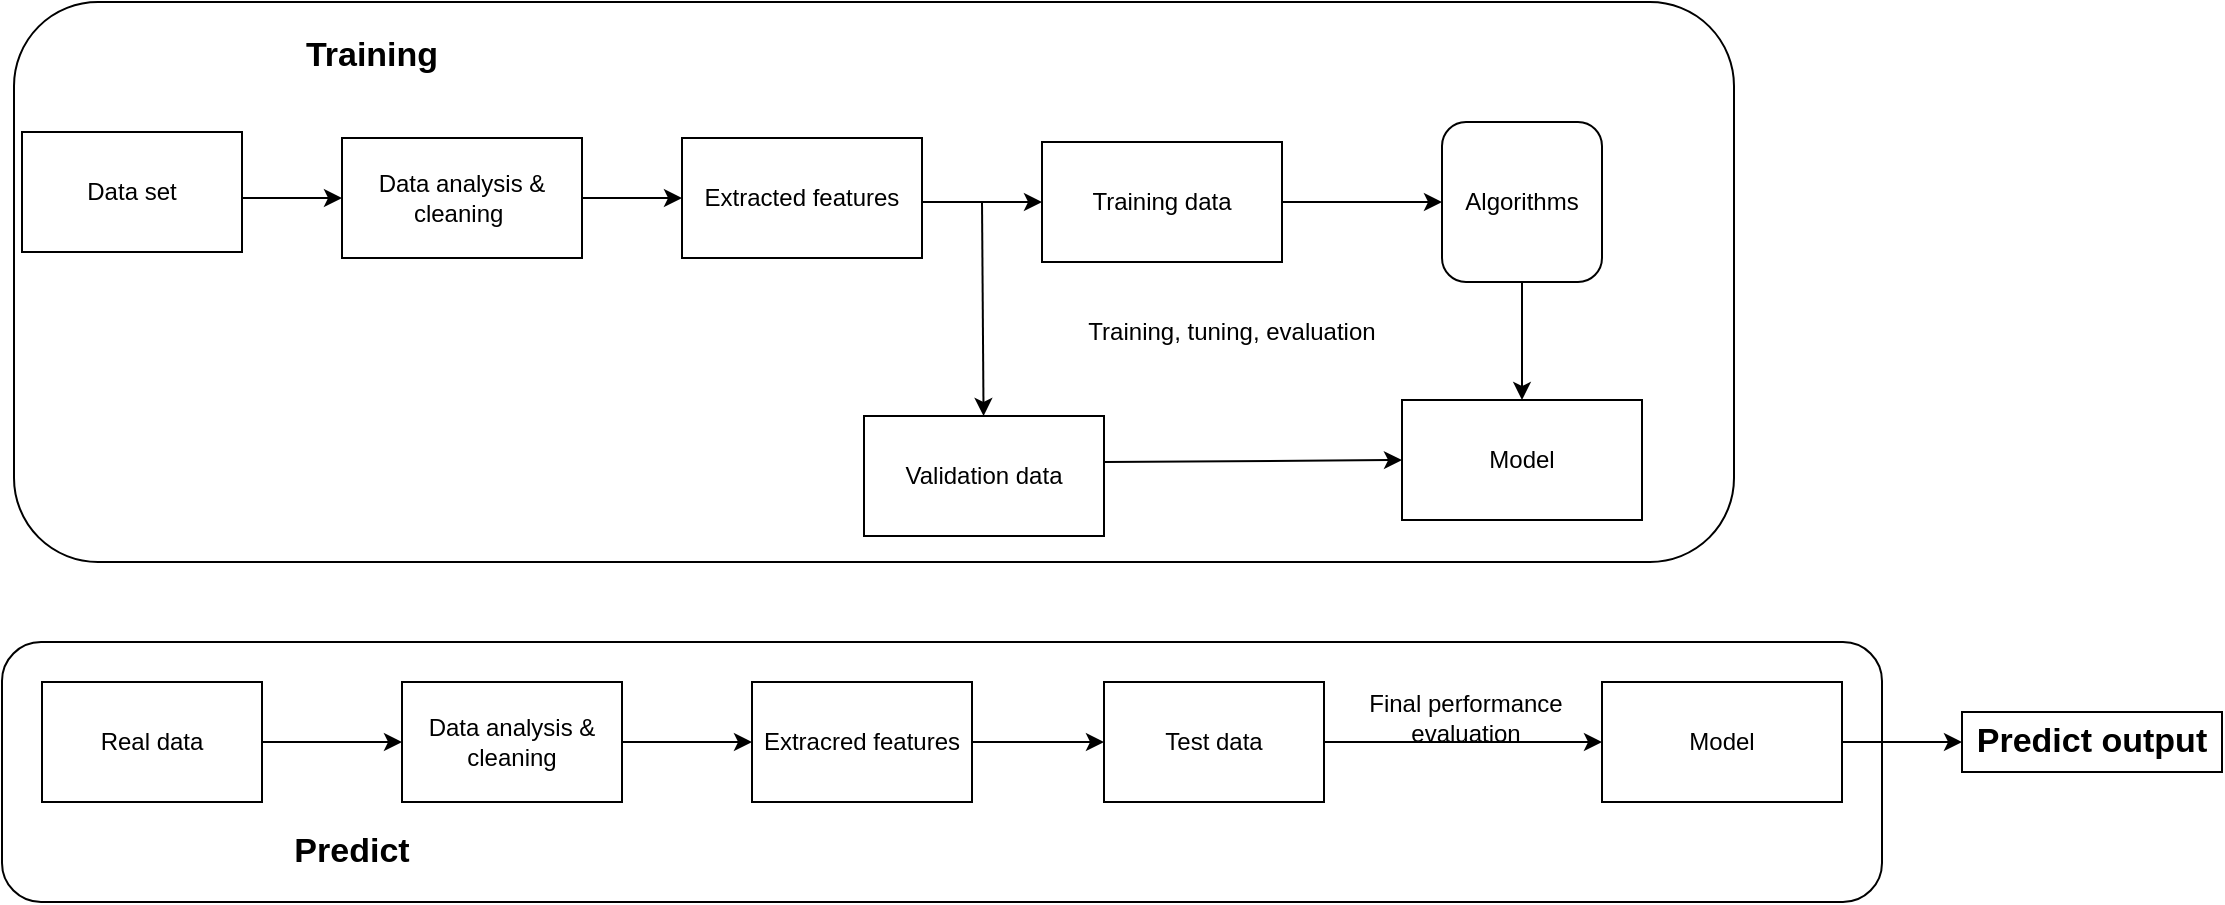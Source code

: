 <mxfile version="15.6.1" type="github">
  <diagram id="noQPNbiEXJyqR1V-T9wB" name="Page-1">
    <mxGraphModel dx="1422" dy="762" grid="1" gridSize="10" guides="1" tooltips="1" connect="1" arrows="1" fold="1" page="1" pageScale="1" pageWidth="1169" pageHeight="827" math="0" shadow="0">
      <root>
        <mxCell id="0" />
        <mxCell id="1" parent="0" />
        <mxCell id="xcVA2g7xjJS6WkNd-9H2-1" value="" style="rounded=1;whiteSpace=wrap;html=1;" vertex="1" parent="1">
          <mxGeometry x="46" y="240" width="860" height="280" as="geometry" />
        </mxCell>
        <mxCell id="xcVA2g7xjJS6WkNd-9H2-15" value="" style="rounded=1;whiteSpace=wrap;html=1;" vertex="1" parent="1">
          <mxGeometry x="40" y="560" width="940" height="130" as="geometry" />
        </mxCell>
        <mxCell id="xcVA2g7xjJS6WkNd-9H2-2" value="Data set" style="rounded=0;whiteSpace=wrap;html=1;" vertex="1" parent="1">
          <mxGeometry x="50" y="305" width="110" height="60" as="geometry" />
        </mxCell>
        <mxCell id="xcVA2g7xjJS6WkNd-9H2-3" value="" style="endArrow=classic;html=1;rounded=0;entryX=0;entryY=0.5;entryDx=0;entryDy=0;" edge="1" parent="1" target="xcVA2g7xjJS6WkNd-9H2-4">
          <mxGeometry width="50" height="50" relative="1" as="geometry">
            <mxPoint x="160" y="338" as="sourcePoint" />
            <mxPoint x="220" y="300" as="targetPoint" />
          </mxGeometry>
        </mxCell>
        <mxCell id="xcVA2g7xjJS6WkNd-9H2-4" value="Data analysis &amp;amp; cleaning&amp;nbsp;" style="rounded=0;whiteSpace=wrap;html=1;" vertex="1" parent="1">
          <mxGeometry x="210" y="308" width="120" height="60" as="geometry" />
        </mxCell>
        <mxCell id="xcVA2g7xjJS6WkNd-9H2-5" style="edgeStyle=orthogonalEdgeStyle;rounded=0;orthogonalLoop=1;jettySize=auto;html=1;exitX=0.5;exitY=1;exitDx=0;exitDy=0;" edge="1" parent="1" source="xcVA2g7xjJS6WkNd-9H2-2" target="xcVA2g7xjJS6WkNd-9H2-2">
          <mxGeometry relative="1" as="geometry" />
        </mxCell>
        <mxCell id="xcVA2g7xjJS6WkNd-9H2-6" value="Extracted features" style="rounded=0;whiteSpace=wrap;html=1;" vertex="1" parent="1">
          <mxGeometry x="380" y="308" width="120" height="60" as="geometry" />
        </mxCell>
        <mxCell id="xcVA2g7xjJS6WkNd-9H2-7" value="" style="endArrow=classic;html=1;rounded=0;exitX=1;exitY=0.5;exitDx=0;exitDy=0;entryX=0;entryY=0.5;entryDx=0;entryDy=0;" edge="1" parent="1" source="xcVA2g7xjJS6WkNd-9H2-4" target="xcVA2g7xjJS6WkNd-9H2-6">
          <mxGeometry width="50" height="50" relative="1" as="geometry">
            <mxPoint x="260" y="340" as="sourcePoint" />
            <mxPoint x="310" y="290" as="targetPoint" />
          </mxGeometry>
        </mxCell>
        <mxCell id="xcVA2g7xjJS6WkNd-9H2-8" value="Algorithms" style="whiteSpace=wrap;html=1;aspect=fixed;rounded=1;" vertex="1" parent="1">
          <mxGeometry x="760" y="300" width="80" height="80" as="geometry" />
        </mxCell>
        <mxCell id="xcVA2g7xjJS6WkNd-9H2-9" value="" style="endArrow=classic;html=1;rounded=0;exitX=1;exitY=0.5;exitDx=0;exitDy=0;entryX=0;entryY=0.5;entryDx=0;entryDy=0;" edge="1" parent="1" source="xcVA2g7xjJS6WkNd-9H2-12" target="xcVA2g7xjJS6WkNd-9H2-8">
          <mxGeometry width="50" height="50" relative="1" as="geometry">
            <mxPoint x="470" y="340" as="sourcePoint" />
            <mxPoint x="520" y="290" as="targetPoint" />
          </mxGeometry>
        </mxCell>
        <mxCell id="xcVA2g7xjJS6WkNd-9H2-10" value="Model" style="rounded=0;whiteSpace=wrap;html=1;" vertex="1" parent="1">
          <mxGeometry x="740" y="439" width="120" height="60" as="geometry" />
        </mxCell>
        <mxCell id="xcVA2g7xjJS6WkNd-9H2-12" value="Training data" style="rounded=0;whiteSpace=wrap;html=1;" vertex="1" parent="1">
          <mxGeometry x="560" y="310" width="120" height="60" as="geometry" />
        </mxCell>
        <mxCell id="xcVA2g7xjJS6WkNd-9H2-13" value="" style="endArrow=classic;html=1;rounded=0;entryX=0;entryY=0.5;entryDx=0;entryDy=0;" edge="1" parent="1" target="xcVA2g7xjJS6WkNd-9H2-12">
          <mxGeometry width="50" height="50" relative="1" as="geometry">
            <mxPoint x="500" y="340" as="sourcePoint" />
            <mxPoint x="550" y="290" as="targetPoint" />
          </mxGeometry>
        </mxCell>
        <mxCell id="xcVA2g7xjJS6WkNd-9H2-14" value="" style="endArrow=classic;html=1;rounded=0;exitX=0.5;exitY=1;exitDx=0;exitDy=0;entryX=0.5;entryY=0;entryDx=0;entryDy=0;" edge="1" parent="1" source="xcVA2g7xjJS6WkNd-9H2-8" target="xcVA2g7xjJS6WkNd-9H2-10">
          <mxGeometry width="50" height="50" relative="1" as="geometry">
            <mxPoint x="801" y="380" as="sourcePoint" />
            <mxPoint x="811" y="470" as="targetPoint" />
          </mxGeometry>
        </mxCell>
        <mxCell id="xcVA2g7xjJS6WkNd-9H2-16" value="" style="endArrow=classic;html=1;rounded=0;" edge="1" parent="1" target="xcVA2g7xjJS6WkNd-9H2-17">
          <mxGeometry width="50" height="50" relative="1" as="geometry">
            <mxPoint x="530" y="340" as="sourcePoint" />
            <mxPoint x="550" y="290" as="targetPoint" />
          </mxGeometry>
        </mxCell>
        <mxCell id="xcVA2g7xjJS6WkNd-9H2-17" value="Validation data" style="rounded=0;whiteSpace=wrap;html=1;" vertex="1" parent="1">
          <mxGeometry x="471" y="447" width="120" height="60" as="geometry" />
        </mxCell>
        <mxCell id="xcVA2g7xjJS6WkNd-9H2-18" value="" style="endArrow=classic;html=1;rounded=0;entryX=0;entryY=0.5;entryDx=0;entryDy=0;" edge="1" parent="1" target="xcVA2g7xjJS6WkNd-9H2-10">
          <mxGeometry width="50" height="50" relative="1" as="geometry">
            <mxPoint x="591" y="470" as="sourcePoint" />
            <mxPoint x="641" y="420" as="targetPoint" />
          </mxGeometry>
        </mxCell>
        <mxCell id="xcVA2g7xjJS6WkNd-9H2-21" value="Training" style="text;html=1;strokeColor=none;fillColor=none;align=center;verticalAlign=middle;whiteSpace=wrap;rounded=0;fontSize=17;fontStyle=1" vertex="1" parent="1">
          <mxGeometry x="150" y="252" width="150" height="30" as="geometry" />
        </mxCell>
        <mxCell id="xcVA2g7xjJS6WkNd-9H2-24" value="" style="edgeStyle=orthogonalEdgeStyle;rounded=0;orthogonalLoop=1;jettySize=auto;html=1;fontSize=17;" edge="1" parent="1" source="xcVA2g7xjJS6WkNd-9H2-22" target="xcVA2g7xjJS6WkNd-9H2-23">
          <mxGeometry relative="1" as="geometry" />
        </mxCell>
        <mxCell id="xcVA2g7xjJS6WkNd-9H2-22" value="Real data" style="rounded=0;whiteSpace=wrap;html=1;" vertex="1" parent="1">
          <mxGeometry x="60" y="580" width="110" height="60" as="geometry" />
        </mxCell>
        <mxCell id="xcVA2g7xjJS6WkNd-9H2-26" value="" style="edgeStyle=orthogonalEdgeStyle;rounded=0;orthogonalLoop=1;jettySize=auto;html=1;fontSize=17;" edge="1" parent="1" source="xcVA2g7xjJS6WkNd-9H2-23" target="xcVA2g7xjJS6WkNd-9H2-25">
          <mxGeometry relative="1" as="geometry" />
        </mxCell>
        <mxCell id="xcVA2g7xjJS6WkNd-9H2-23" value="Data analysis &amp;amp; cleaning" style="rounded=0;whiteSpace=wrap;html=1;" vertex="1" parent="1">
          <mxGeometry x="240" y="580" width="110" height="60" as="geometry" />
        </mxCell>
        <mxCell id="xcVA2g7xjJS6WkNd-9H2-28" value="" style="edgeStyle=orthogonalEdgeStyle;rounded=0;orthogonalLoop=1;jettySize=auto;html=1;fontSize=17;" edge="1" parent="1" source="xcVA2g7xjJS6WkNd-9H2-25" target="xcVA2g7xjJS6WkNd-9H2-27">
          <mxGeometry relative="1" as="geometry" />
        </mxCell>
        <mxCell id="xcVA2g7xjJS6WkNd-9H2-25" value="Extracred features" style="rounded=0;whiteSpace=wrap;html=1;" vertex="1" parent="1">
          <mxGeometry x="415" y="580" width="110" height="60" as="geometry" />
        </mxCell>
        <mxCell id="xcVA2g7xjJS6WkNd-9H2-27" value="Test data" style="rounded=0;whiteSpace=wrap;html=1;" vertex="1" parent="1">
          <mxGeometry x="591" y="580" width="110" height="60" as="geometry" />
        </mxCell>
        <mxCell id="xcVA2g7xjJS6WkNd-9H2-30" value="Final performance evaluation" style="text;html=1;strokeColor=none;fillColor=none;align=center;verticalAlign=middle;whiteSpace=wrap;rounded=0;fontSize=12;" vertex="1" parent="1">
          <mxGeometry x="697" y="583" width="150" height="30" as="geometry" />
        </mxCell>
        <mxCell id="xcVA2g7xjJS6WkNd-9H2-31" value="Training, tuning, evaluation" style="text;html=1;strokeColor=none;fillColor=none;align=center;verticalAlign=middle;whiteSpace=wrap;rounded=0;fontSize=12;" vertex="1" parent="1">
          <mxGeometry x="570" y="390" width="170" height="30" as="geometry" />
        </mxCell>
        <mxCell id="xcVA2g7xjJS6WkNd-9H2-32" value="Predict" style="text;html=1;strokeColor=none;fillColor=none;align=center;verticalAlign=middle;whiteSpace=wrap;rounded=0;fontSize=17;fontStyle=1" vertex="1" parent="1">
          <mxGeometry x="150" y="650" width="130" height="30" as="geometry" />
        </mxCell>
        <mxCell id="xcVA2g7xjJS6WkNd-9H2-37" value="Model" style="rounded=0;whiteSpace=wrap;html=1;fontSize=12;strokeColor=default;" vertex="1" parent="1">
          <mxGeometry x="840" y="580" width="120" height="60" as="geometry" />
        </mxCell>
        <mxCell id="xcVA2g7xjJS6WkNd-9H2-38" value="" style="endArrow=classic;html=1;rounded=0;fontSize=17;entryX=0;entryY=0.5;entryDx=0;entryDy=0;" edge="1" parent="1" target="xcVA2g7xjJS6WkNd-9H2-37">
          <mxGeometry width="50" height="50" relative="1" as="geometry">
            <mxPoint x="701" y="610" as="sourcePoint" />
            <mxPoint x="751" y="560" as="targetPoint" />
          </mxGeometry>
        </mxCell>
        <mxCell id="xcVA2g7xjJS6WkNd-9H2-39" value="" style="endArrow=classic;html=1;rounded=0;fontSize=12;" edge="1" parent="1">
          <mxGeometry width="50" height="50" relative="1" as="geometry">
            <mxPoint x="960" y="613" as="sourcePoint" />
            <mxPoint x="960" y="613" as="targetPoint" />
          </mxGeometry>
        </mxCell>
        <mxCell id="xcVA2g7xjJS6WkNd-9H2-42" value="Predict output" style="text;html=1;strokeColor=default;fillColor=none;align=center;verticalAlign=middle;whiteSpace=wrap;rounded=0;fontSize=17;fontStyle=1" vertex="1" parent="1">
          <mxGeometry x="1020" y="595" width="130" height="30" as="geometry" />
        </mxCell>
        <mxCell id="xcVA2g7xjJS6WkNd-9H2-43" value="" style="endArrow=classic;html=1;rounded=0;fontSize=17;entryX=0;entryY=0.5;entryDx=0;entryDy=0;" edge="1" parent="1" target="xcVA2g7xjJS6WkNd-9H2-42">
          <mxGeometry width="50" height="50" relative="1" as="geometry">
            <mxPoint x="960" y="610" as="sourcePoint" />
            <mxPoint x="1010" y="560" as="targetPoint" />
          </mxGeometry>
        </mxCell>
      </root>
    </mxGraphModel>
  </diagram>
</mxfile>

